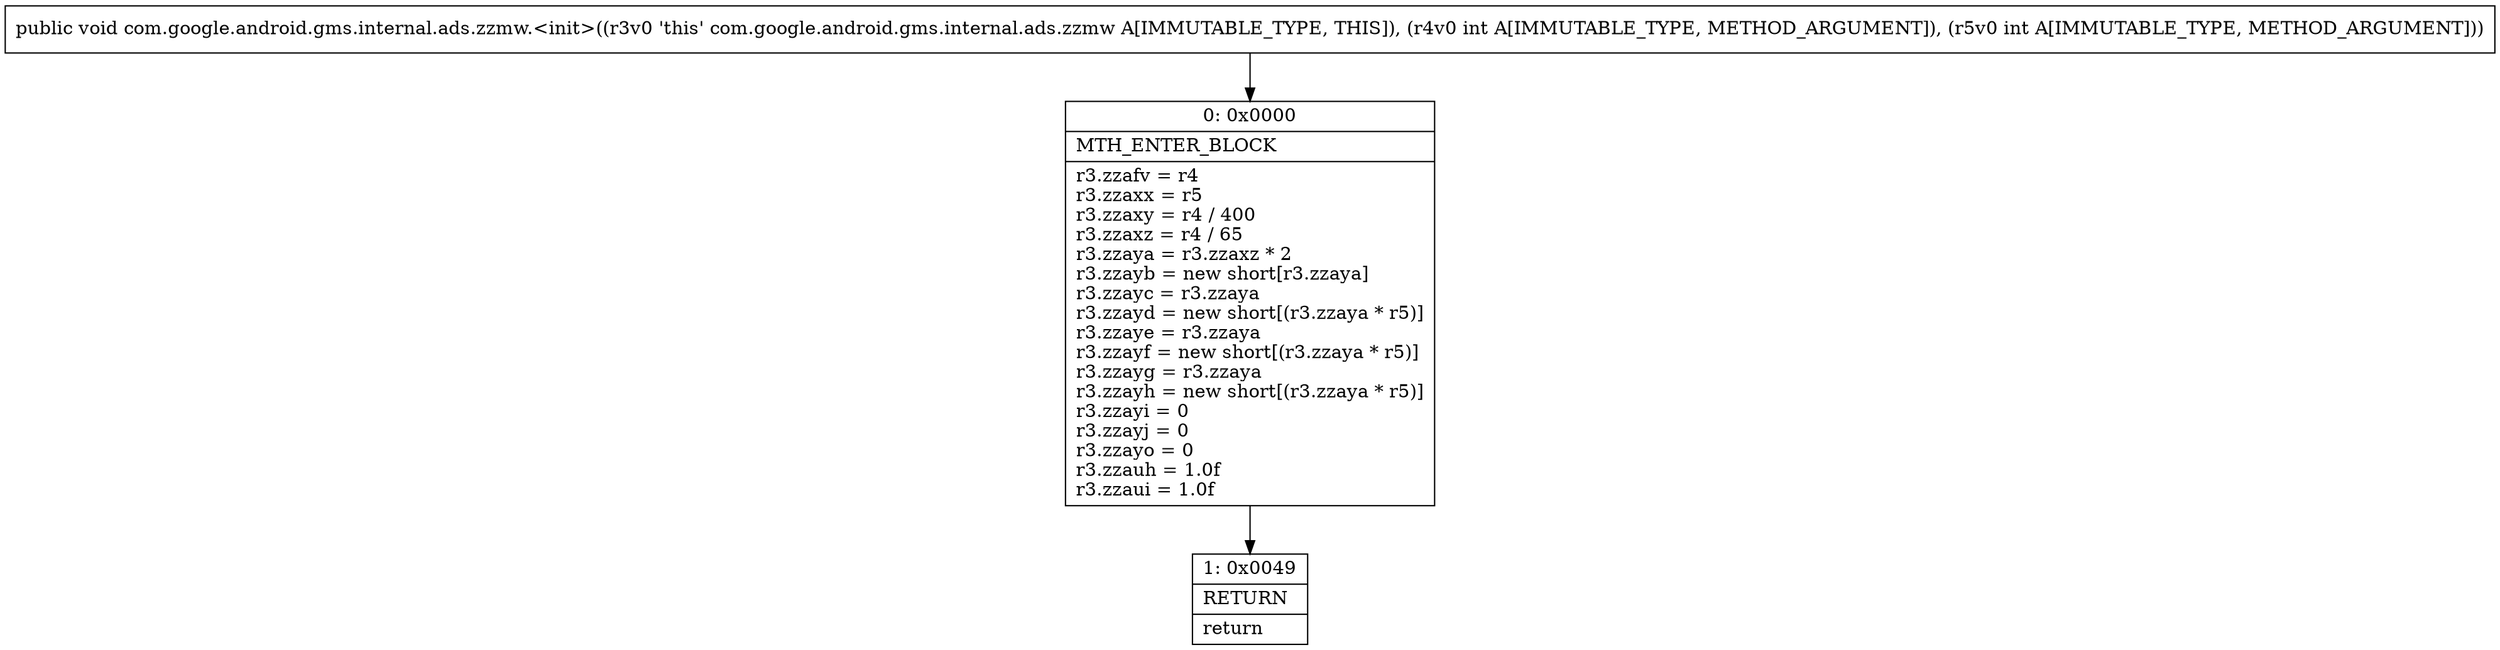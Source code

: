 digraph "CFG forcom.google.android.gms.internal.ads.zzmw.\<init\>(II)V" {
Node_0 [shape=record,label="{0\:\ 0x0000|MTH_ENTER_BLOCK\l|r3.zzafv = r4\lr3.zzaxx = r5\lr3.zzaxy = r4 \/ 400\lr3.zzaxz = r4 \/ 65\lr3.zzaya = r3.zzaxz * 2\lr3.zzayb = new short[r3.zzaya]\lr3.zzayc = r3.zzaya\lr3.zzayd = new short[(r3.zzaya * r5)]\lr3.zzaye = r3.zzaya\lr3.zzayf = new short[(r3.zzaya * r5)]\lr3.zzayg = r3.zzaya\lr3.zzayh = new short[(r3.zzaya * r5)]\lr3.zzayi = 0\lr3.zzayj = 0\lr3.zzayo = 0\lr3.zzauh = 1.0f\lr3.zzaui = 1.0f\l}"];
Node_1 [shape=record,label="{1\:\ 0x0049|RETURN\l|return\l}"];
MethodNode[shape=record,label="{public void com.google.android.gms.internal.ads.zzmw.\<init\>((r3v0 'this' com.google.android.gms.internal.ads.zzmw A[IMMUTABLE_TYPE, THIS]), (r4v0 int A[IMMUTABLE_TYPE, METHOD_ARGUMENT]), (r5v0 int A[IMMUTABLE_TYPE, METHOD_ARGUMENT])) }"];
MethodNode -> Node_0;
Node_0 -> Node_1;
}


